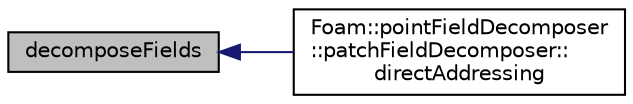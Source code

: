 digraph "decomposeFields"
{
  bgcolor="transparent";
  edge [fontname="Helvetica",fontsize="10",labelfontname="Helvetica",labelfontsize="10"];
  node [fontname="Helvetica",fontsize="10",shape=record];
  rankdir="LR";
  Node1 [label="decomposeFields",height=0.2,width=0.4,color="black", fillcolor="grey75", style="filled", fontcolor="black"];
  Node1 -> Node2 [dir="back",color="midnightblue",fontsize="10",style="solid",fontname="Helvetica"];
  Node2 [label="Foam::pointFieldDecomposer\l::patchFieldDecomposer::\ldirectAddressing",height=0.2,width=0.4,color="black",URL="$a01841.html#aacd2580c47b815a69bcf1eccf7a7ff41"];
}
